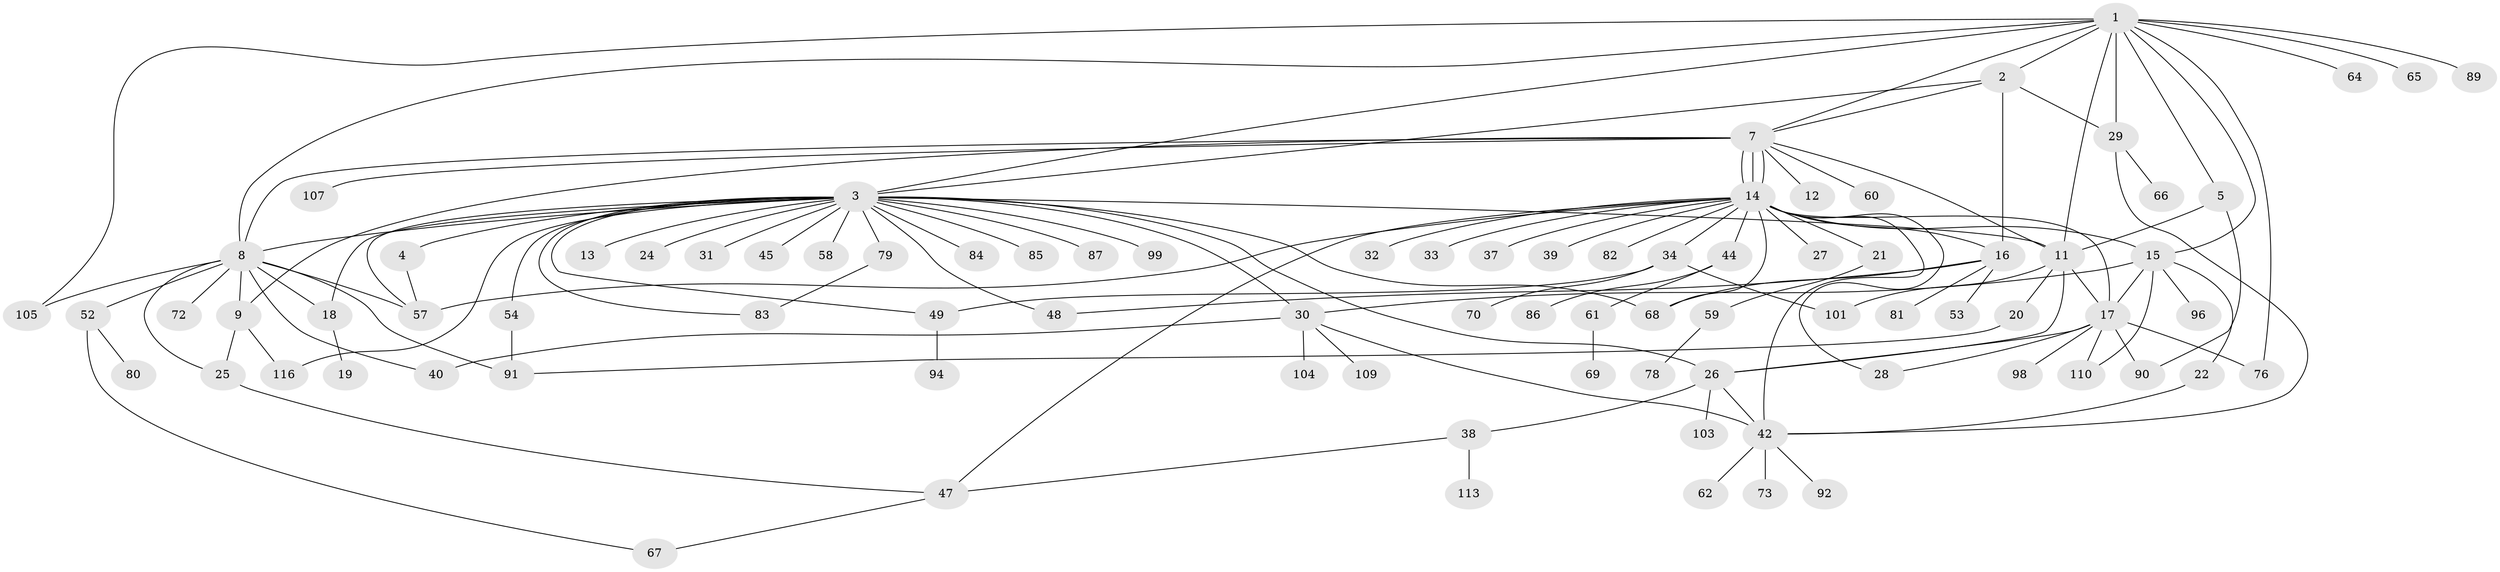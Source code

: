 // Generated by graph-tools (version 1.1) at 2025/52/02/27/25 19:52:00]
// undirected, 87 vertices, 131 edges
graph export_dot {
graph [start="1"]
  node [color=gray90,style=filled];
  1 [super="+6"];
  2;
  3 [super="+97"];
  4;
  5 [super="+100"];
  7 [super="+43"];
  8 [super="+10"];
  9 [super="+50"];
  11 [super="+55"];
  12;
  13;
  14 [super="+23"];
  15 [super="+63"];
  16 [super="+36"];
  17 [super="+46"];
  18 [super="+56"];
  19 [super="+35"];
  20;
  21;
  22;
  24;
  25 [super="+51"];
  26 [super="+41"];
  27 [super="+106"];
  28;
  29 [super="+77"];
  30 [super="+114"];
  31;
  32;
  33;
  34;
  37;
  38;
  39;
  40 [super="+75"];
  42 [super="+74"];
  44;
  45 [super="+112"];
  47 [super="+88"];
  48;
  49 [super="+71"];
  52;
  53;
  54;
  57;
  58;
  59 [super="+115"];
  60;
  61 [super="+108"];
  62;
  64;
  65;
  66;
  67;
  68 [super="+93"];
  69;
  70;
  72;
  73;
  76 [super="+102"];
  78;
  79 [super="+111"];
  80;
  81;
  82;
  83;
  84;
  85;
  86;
  87;
  89;
  90 [super="+95"];
  91;
  92;
  94;
  96;
  98;
  99;
  101;
  103;
  104;
  105;
  107;
  109;
  110;
  113;
  116;
  1 -- 2;
  1 -- 3;
  1 -- 5;
  1 -- 7;
  1 -- 11;
  1 -- 29;
  1 -- 64;
  1 -- 65;
  1 -- 76;
  1 -- 105;
  1 -- 8;
  1 -- 89;
  1 -- 15;
  2 -- 3;
  2 -- 7;
  2 -- 16 [weight=2];
  2 -- 29;
  3 -- 4;
  3 -- 8;
  3 -- 13;
  3 -- 18;
  3 -- 24;
  3 -- 26;
  3 -- 31;
  3 -- 45;
  3 -- 48;
  3 -- 49;
  3 -- 54;
  3 -- 57;
  3 -- 58;
  3 -- 68 [weight=2];
  3 -- 79;
  3 -- 83;
  3 -- 84;
  3 -- 85;
  3 -- 87;
  3 -- 99;
  3 -- 116;
  3 -- 11;
  3 -- 30;
  4 -- 57;
  5 -- 90;
  5 -- 11;
  7 -- 9;
  7 -- 11;
  7 -- 12;
  7 -- 14;
  7 -- 14;
  7 -- 14;
  7 -- 107;
  7 -- 8;
  7 -- 60;
  8 -- 57;
  8 -- 105;
  8 -- 9;
  8 -- 40;
  8 -- 72;
  8 -- 18;
  8 -- 52;
  8 -- 91;
  8 -- 25;
  9 -- 25;
  9 -- 116;
  11 -- 17;
  11 -- 20;
  11 -- 26;
  11 -- 101;
  14 -- 16;
  14 -- 21;
  14 -- 27 [weight=2];
  14 -- 28;
  14 -- 32;
  14 -- 33;
  14 -- 34;
  14 -- 37;
  14 -- 39;
  14 -- 44;
  14 -- 57;
  14 -- 82;
  14 -- 42;
  14 -- 17;
  14 -- 68;
  14 -- 47;
  14 -- 15;
  15 -- 22;
  15 -- 30;
  15 -- 110;
  15 -- 17;
  15 -- 96;
  16 -- 48;
  16 -- 81;
  16 -- 68;
  16 -- 53;
  17 -- 28;
  17 -- 76;
  17 -- 110;
  17 -- 98;
  17 -- 90;
  17 -- 26;
  18 -- 19;
  20 -- 91;
  21 -- 59;
  22 -- 42;
  25 -- 47;
  26 -- 38;
  26 -- 103;
  26 -- 42;
  29 -- 66;
  29 -- 42;
  30 -- 42;
  30 -- 104;
  30 -- 109;
  30 -- 40;
  34 -- 49;
  34 -- 70;
  34 -- 101;
  38 -- 47;
  38 -- 113;
  42 -- 62;
  42 -- 73;
  42 -- 92;
  44 -- 61;
  44 -- 86;
  47 -- 67;
  49 -- 94;
  52 -- 67;
  52 -- 80;
  54 -- 91;
  59 -- 78;
  61 -- 69;
  79 -- 83;
}
